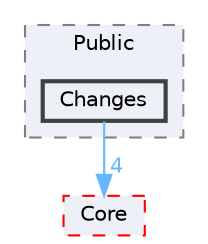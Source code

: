 digraph "Changes"
{
 // INTERACTIVE_SVG=YES
 // LATEX_PDF_SIZE
  bgcolor="transparent";
  edge [fontname=Helvetica,fontsize=10,labelfontname=Helvetica,labelfontsize=10];
  node [fontname=Helvetica,fontsize=10,shape=box,height=0.2,width=0.4];
  compound=true
  subgraph clusterdir_e9c6749d34226fde4c952a5df297bee9 {
    graph [ bgcolor="#edf0f7", pencolor="grey50", label="Public", fontname=Helvetica,fontsize=10 style="filled,dashed", URL="dir_e9c6749d34226fde4c952a5df297bee9.html",tooltip=""]
  dir_137c46a2d42f6a74f3ce73944f1cefc6 [label="Changes", fillcolor="#edf0f7", color="grey25", style="filled,bold", URL="dir_137c46a2d42f6a74f3ce73944f1cefc6.html",tooltip=""];
  }
  dir_0e6cddcc9caa1238c7f3774224afaa45 [label="Core", fillcolor="#edf0f7", color="red", style="filled,dashed", URL="dir_0e6cddcc9caa1238c7f3774224afaa45.html",tooltip=""];
  dir_137c46a2d42f6a74f3ce73944f1cefc6->dir_0e6cddcc9caa1238c7f3774224afaa45 [headlabel="4", labeldistance=1.5 headhref="dir_000125_000266.html" href="dir_000125_000266.html" color="steelblue1" fontcolor="steelblue1"];
}
